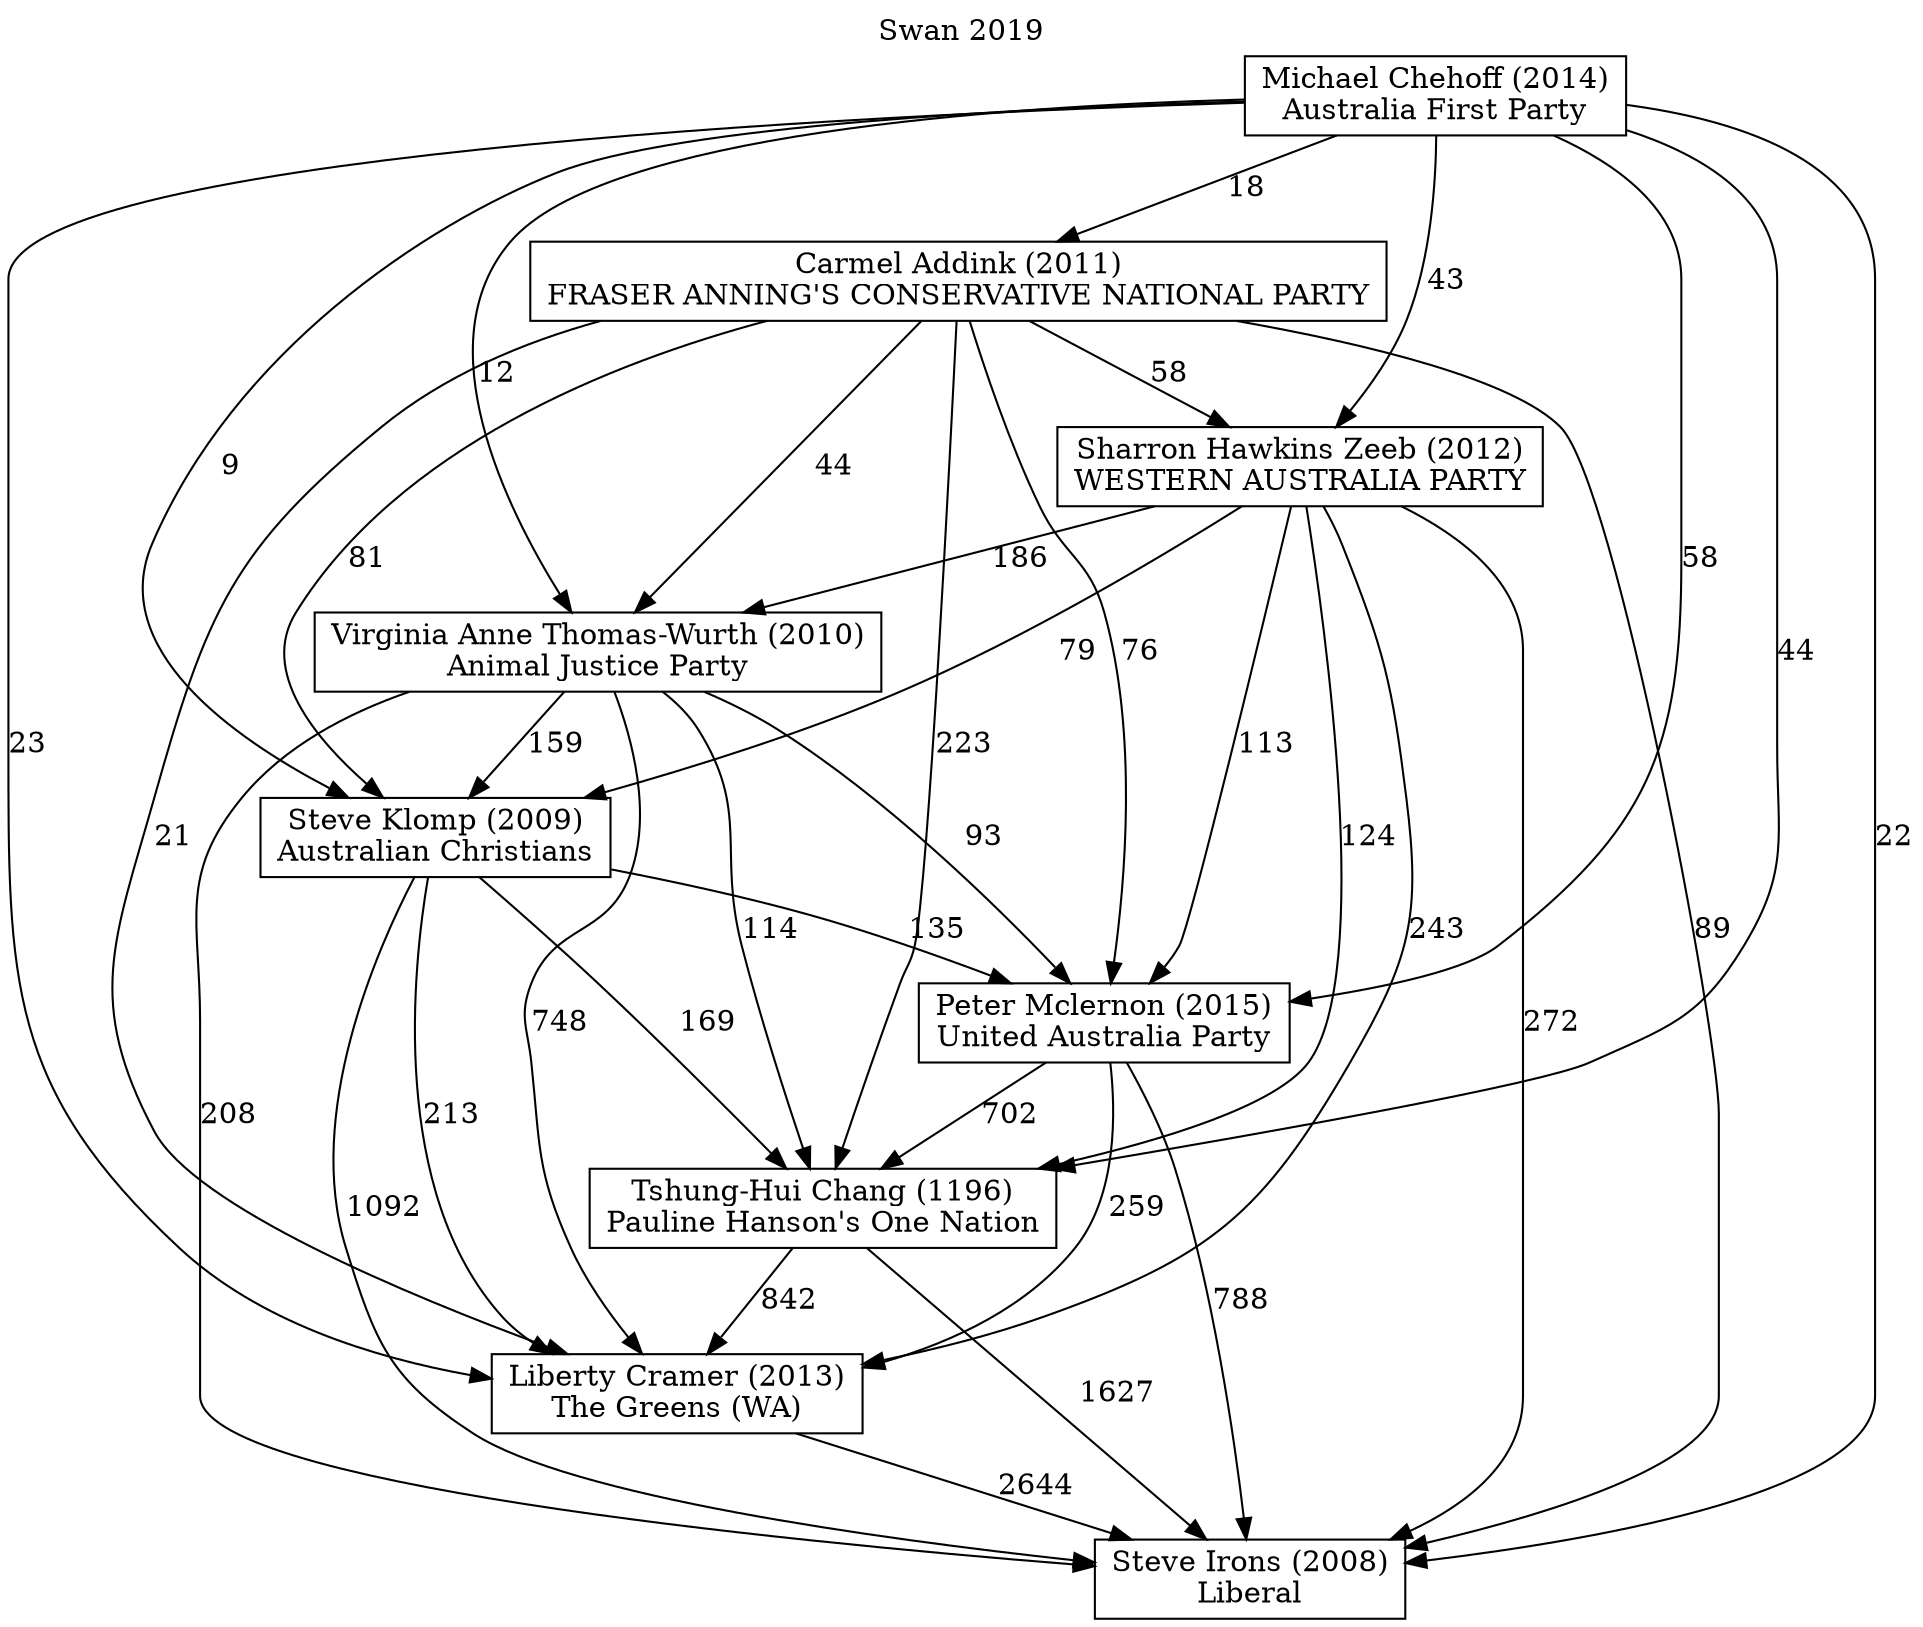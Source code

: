 // House preference flow
digraph "Steve Irons (2008)_Swan_2019" {
	graph [label="Swan 2019" labelloc=t mclimit=2]
	node [shape=box]
	"Steve Irons (2008)" [label="Steve Irons (2008)
Liberal"]
	"Liberty Cramer (2013)" [label="Liberty Cramer (2013)
The Greens (WA)"]
	"Tshung-Hui Chang (1196)" [label="Tshung-Hui Chang (1196)
Pauline Hanson's One Nation"]
	"Peter Mclernon (2015)" [label="Peter Mclernon (2015)
United Australia Party"]
	"Steve Klomp (2009)" [label="Steve Klomp (2009)
Australian Christians"]
	"Virginia Anne Thomas-Wurth (2010)" [label="Virginia Anne Thomas-Wurth (2010)
Animal Justice Party"]
	"Sharron Hawkins Zeeb (2012)" [label="Sharron Hawkins Zeeb (2012)
WESTERN AUSTRALIA PARTY"]
	"Carmel Addink (2011)" [label="Carmel Addink (2011)
FRASER ANNING'S CONSERVATIVE NATIONAL PARTY"]
	"Michael Chehoff (2014)" [label="Michael Chehoff (2014)
Australia First Party"]
	"Liberty Cramer (2013)" -> "Steve Irons (2008)" [label=2644]
	"Tshung-Hui Chang (1196)" -> "Liberty Cramer (2013)" [label=842]
	"Peter Mclernon (2015)" -> "Tshung-Hui Chang (1196)" [label=702]
	"Steve Klomp (2009)" -> "Peter Mclernon (2015)" [label=135]
	"Virginia Anne Thomas-Wurth (2010)" -> "Steve Klomp (2009)" [label=159]
	"Sharron Hawkins Zeeb (2012)" -> "Virginia Anne Thomas-Wurth (2010)" [label=186]
	"Carmel Addink (2011)" -> "Sharron Hawkins Zeeb (2012)" [label=58]
	"Michael Chehoff (2014)" -> "Carmel Addink (2011)" [label=18]
	"Tshung-Hui Chang (1196)" -> "Steve Irons (2008)" [label=1627]
	"Peter Mclernon (2015)" -> "Steve Irons (2008)" [label=788]
	"Steve Klomp (2009)" -> "Steve Irons (2008)" [label=1092]
	"Virginia Anne Thomas-Wurth (2010)" -> "Steve Irons (2008)" [label=208]
	"Sharron Hawkins Zeeb (2012)" -> "Steve Irons (2008)" [label=272]
	"Carmel Addink (2011)" -> "Steve Irons (2008)" [label=89]
	"Michael Chehoff (2014)" -> "Steve Irons (2008)" [label=22]
	"Michael Chehoff (2014)" -> "Sharron Hawkins Zeeb (2012)" [label=43]
	"Carmel Addink (2011)" -> "Virginia Anne Thomas-Wurth (2010)" [label=44]
	"Michael Chehoff (2014)" -> "Virginia Anne Thomas-Wurth (2010)" [label=12]
	"Sharron Hawkins Zeeb (2012)" -> "Steve Klomp (2009)" [label=79]
	"Carmel Addink (2011)" -> "Steve Klomp (2009)" [label=81]
	"Michael Chehoff (2014)" -> "Steve Klomp (2009)" [label=9]
	"Virginia Anne Thomas-Wurth (2010)" -> "Peter Mclernon (2015)" [label=93]
	"Sharron Hawkins Zeeb (2012)" -> "Peter Mclernon (2015)" [label=113]
	"Carmel Addink (2011)" -> "Peter Mclernon (2015)" [label=76]
	"Michael Chehoff (2014)" -> "Peter Mclernon (2015)" [label=58]
	"Steve Klomp (2009)" -> "Tshung-Hui Chang (1196)" [label=169]
	"Virginia Anne Thomas-Wurth (2010)" -> "Tshung-Hui Chang (1196)" [label=114]
	"Sharron Hawkins Zeeb (2012)" -> "Tshung-Hui Chang (1196)" [label=124]
	"Carmel Addink (2011)" -> "Tshung-Hui Chang (1196)" [label=223]
	"Michael Chehoff (2014)" -> "Tshung-Hui Chang (1196)" [label=44]
	"Peter Mclernon (2015)" -> "Liberty Cramer (2013)" [label=259]
	"Steve Klomp (2009)" -> "Liberty Cramer (2013)" [label=213]
	"Virginia Anne Thomas-Wurth (2010)" -> "Liberty Cramer (2013)" [label=748]
	"Sharron Hawkins Zeeb (2012)" -> "Liberty Cramer (2013)" [label=243]
	"Carmel Addink (2011)" -> "Liberty Cramer (2013)" [label=21]
	"Michael Chehoff (2014)" -> "Liberty Cramer (2013)" [label=23]
}
